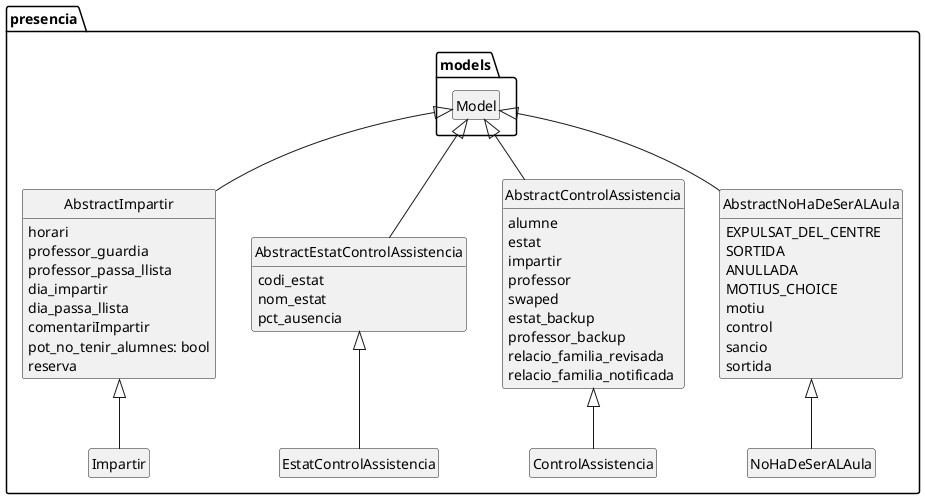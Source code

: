 @startuml
hide circle
hide empty members

package presencia {
    class AbstractImpartir extends models.Model {
        horari
        professor_guardia
        professor_passa_llista
        dia_impartir
        dia_passa_llista
        comentariImpartir
        pot_no_tenir_alumnes: bool
        reserva
    }
    class AbstractEstatControlAssistencia extends models.Model {
        codi_estat
        nom_estat
        pct_ausencia
    }
    class AbstractControlAssistencia extends models.Model {
        alumne
        estat
        impartir
        professor
        swaped
        estat_backup
        professor_backup
        relacio_familia_revisada
        relacio_familia_notificada
    }
    class AbstractNoHaDeSerALAula extends models.Model {
        EXPULSAT_DEL_CENTRE
        SORTIDA
        ANULLADA
        MOTIUS_CHOICE
        motiu
        control
        sancio
        sortida
    }
    class Impartir extends AbstractImpartir
    class EstatControlAssistencia extends AbstractEstatControlAssistencia
    class ControlAssistencia extends AbstractControlAssistencia
    class NoHaDeSerALAula extends AbstractNoHaDeSerALAula
}

@enduml
